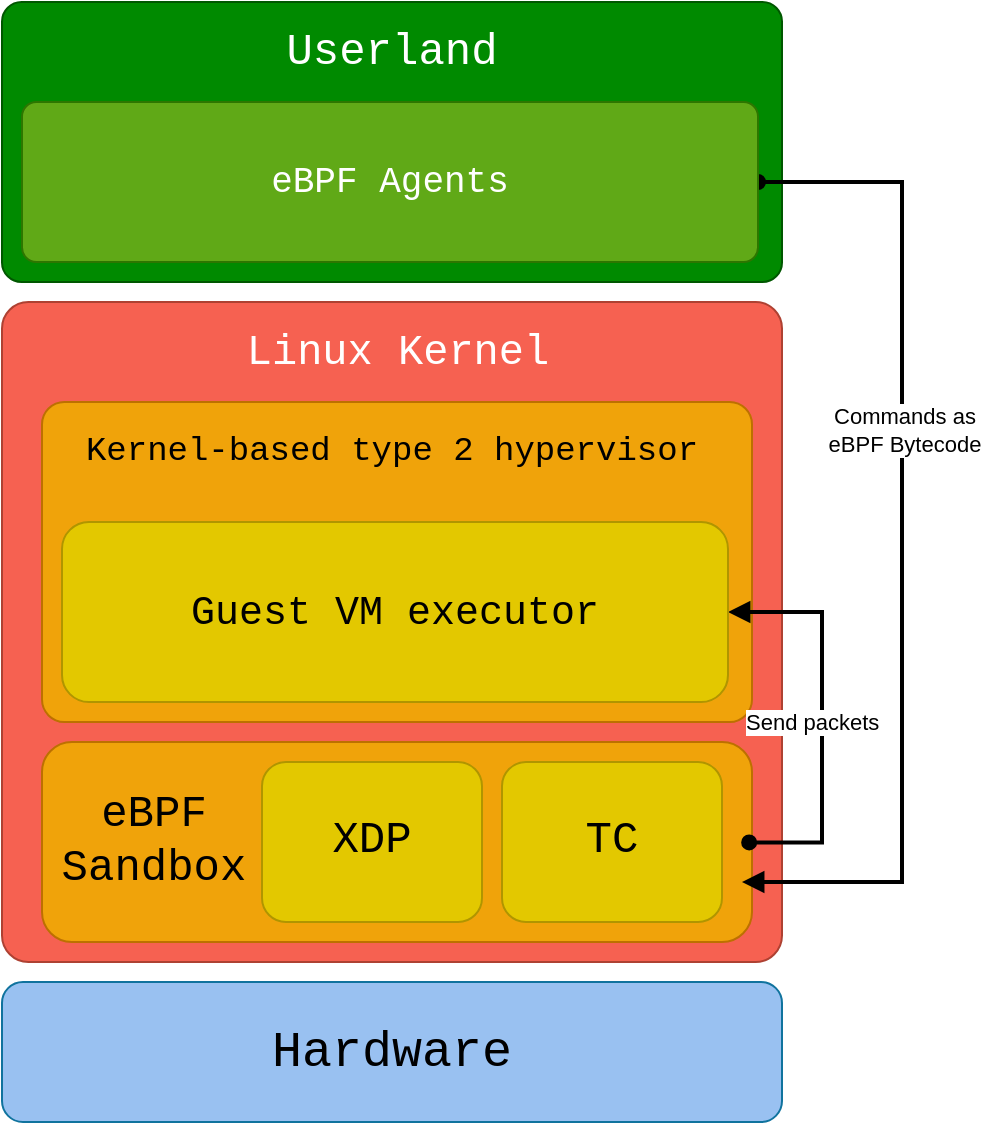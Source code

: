 <mxfile version="24.8.4">
  <diagram name="Page-1" id="dUJxD5Jq4gBw1YblnPDF">
    <mxGraphModel dx="989" dy="615" grid="1" gridSize="10" guides="1" tooltips="1" connect="1" arrows="1" fold="1" page="1" pageScale="1" pageWidth="850" pageHeight="1100" math="0" shadow="0">
      <root>
        <mxCell id="0" />
        <mxCell id="1" parent="0" />
        <mxCell id="bRfGZEoEgHbMcgY7yq1g-24" value="&lt;font style=&quot;font-size: 25px;&quot;&gt;Hardware&lt;/font&gt;" style="rounded=1;whiteSpace=wrap;html=1;fontFamily=Courier New;fillColor=#99c1f1;strokeColor=#10739e;fontSize=25;" parent="1" vertex="1">
          <mxGeometry x="190" y="620" width="390" height="70" as="geometry" />
        </mxCell>
        <mxCell id="bRfGZEoEgHbMcgY7yq1g-25" value="" style="rounded=1;whiteSpace=wrap;html=1;fontFamily=Courier New;fillColor=#f66151;strokeColor=#ae4132;arcSize=4;" parent="1" vertex="1">
          <mxGeometry x="190" y="280" width="390" height="330" as="geometry" />
        </mxCell>
        <mxCell id="bRfGZEoEgHbMcgY7yq1g-26" value="" style="rounded=1;whiteSpace=wrap;html=1;fontFamily=Courier New;fillColor=#f0a30a;fontColor=#000000;strokeColor=#BD7000;" parent="1" vertex="1">
          <mxGeometry x="210" y="500" width="355" height="100" as="geometry" />
        </mxCell>
        <mxCell id="bRfGZEoEgHbMcgY7yq1g-28" value="eBPF Sandbox" style="text;html=1;align=center;verticalAlign=middle;whiteSpace=wrap;rounded=0;fontFamily=Courier New;fontSize=22;" parent="1" vertex="1">
          <mxGeometry x="236" y="535" width="60" height="30" as="geometry" />
        </mxCell>
        <mxCell id="bRfGZEoEgHbMcgY7yq1g-29" value="" style="rounded=1;whiteSpace=wrap;html=1;fontFamily=Courier New;arcSize=7;fillColor=#f0a30a;fontColor=#000000;strokeColor=#BD7000;" parent="1" vertex="1">
          <mxGeometry x="210" y="330" width="355" height="160" as="geometry" />
        </mxCell>
        <mxCell id="bRfGZEoEgHbMcgY7yq1g-38" style="edgeStyle=orthogonalEdgeStyle;rounded=0;orthogonalLoop=1;jettySize=auto;html=1;strokeWidth=2;endArrow=oval;endFill=1;startArrow=block;startFill=1;entryX=0.996;entryY=0.502;entryDx=0;entryDy=0;entryPerimeter=0;" parent="1" source="bRfGZEoEgHbMcgY7yq1g-32" target="bRfGZEoEgHbMcgY7yq1g-26" edge="1">
          <mxGeometry relative="1" as="geometry">
            <Array as="points">
              <mxPoint x="600" y="435" />
              <mxPoint x="600" y="550" />
            </Array>
            <mxPoint x="570" y="550" as="targetPoint" />
          </mxGeometry>
        </mxCell>
        <mxCell id="bRfGZEoEgHbMcgY7yq1g-39" value="&lt;div&gt;Send packets&lt;/div&gt;" style="edgeLabel;html=1;align=left;verticalAlign=middle;resizable=0;points=[];" parent="bRfGZEoEgHbMcgY7yq1g-38" vertex="1" connectable="0">
          <mxGeometry x="0.391" y="1" relative="1" as="geometry">
            <mxPoint x="-41" y="-36" as="offset" />
          </mxGeometry>
        </mxCell>
        <mxCell id="bRfGZEoEgHbMcgY7yq1g-30" value="Kernel-based type 2 hypervisor" style="text;html=1;align=center;verticalAlign=middle;whiteSpace=wrap;rounded=0;fontSize=17;fontFamily=Courier New;" parent="1" vertex="1">
          <mxGeometry x="220" y="340" width="330" height="30" as="geometry" />
        </mxCell>
        <mxCell id="bRfGZEoEgHbMcgY7yq1g-32" value="Guest VM executor" style="rounded=1;whiteSpace=wrap;html=1;fontFamily=Courier New;fontSize=20;fillColor=#e3c800;fontColor=#000000;strokeColor=#B09500;" parent="1" vertex="1">
          <mxGeometry x="220" y="390" width="333" height="90" as="geometry" />
        </mxCell>
        <mxCell id="bRfGZEoEgHbMcgY7yq1g-33" value="&lt;font color=&quot;#ffffff&quot;&gt;Linux Kernel&lt;/font&gt;" style="text;html=1;align=center;verticalAlign=middle;whiteSpace=wrap;rounded=0;fontSize=21;fontFamily=Courier New;" parent="1" vertex="1">
          <mxGeometry x="257.5" y="290" width="260" height="30" as="geometry" />
        </mxCell>
        <mxCell id="bRfGZEoEgHbMcgY7yq1g-34" value="" style="rounded=1;whiteSpace=wrap;html=1;fontFamily=Courier New;fillColor=#008a00;strokeColor=#005700;arcSize=7;fontColor=#ffffff;" parent="1" vertex="1">
          <mxGeometry x="190" y="130" width="390" height="140" as="geometry" />
        </mxCell>
        <mxCell id="bRfGZEoEgHbMcgY7yq1g-40" style="edgeStyle=orthogonalEdgeStyle;rounded=0;orthogonalLoop=1;jettySize=auto;html=1;startArrow=oval;startFill=1;endArrow=block;endFill=1;strokeWidth=2;" parent="1" source="bRfGZEoEgHbMcgY7yq1g-36" edge="1">
          <mxGeometry relative="1" as="geometry">
            <Array as="points">
              <mxPoint x="640" y="220" />
              <mxPoint x="640" y="570" />
              <mxPoint x="563" y="570" />
            </Array>
            <mxPoint x="560" y="570" as="targetPoint" />
          </mxGeometry>
        </mxCell>
        <mxCell id="bRfGZEoEgHbMcgY7yq1g-42" value="Commands as&lt;br&gt;eBPF Bytecode" style="edgeLabel;html=1;align=center;verticalAlign=middle;resizable=0;points=[];" parent="bRfGZEoEgHbMcgY7yq1g-40" vertex="1" connectable="0">
          <mxGeometry x="-0.219" y="1" relative="1" as="geometry">
            <mxPoint as="offset" />
          </mxGeometry>
        </mxCell>
        <mxCell id="bRfGZEoEgHbMcgY7yq1g-36" value="eBPF Agents" style="rounded=1;whiteSpace=wrap;html=1;fontFamily=Courier New;fillColor=#60a917;strokeColor=#2D7600;arcSize=9;fontColor=#ffffff;fontSize=18;" parent="1" vertex="1">
          <mxGeometry x="200" y="180" width="368" height="80" as="geometry" />
        </mxCell>
        <mxCell id="bRfGZEoEgHbMcgY7yq1g-37" value="Userland" style="text;html=1;align=center;verticalAlign=middle;whiteSpace=wrap;rounded=0;fontColor=#ffffff;fontSize=22;fontFamily=Courier New;" parent="1" vertex="1">
          <mxGeometry x="210" y="141" width="350" height="30" as="geometry" />
        </mxCell>
        <mxCell id="bRfGZEoEgHbMcgY7yq1g-27" value="TC" style="rounded=1;whiteSpace=wrap;html=1;fontFamily=Courier New;fontSize=22;fillColor=#e3c800;fontColor=#000000;strokeColor=#B09500;" parent="1" vertex="1">
          <mxGeometry x="440" y="510" width="110" height="80" as="geometry" />
        </mxCell>
        <mxCell id="4K8sOnvO-fVXav3zB57s-1" value="&lt;font style=&quot;font-size: 22px;&quot;&gt;XDP&lt;/font&gt;" style="rounded=1;whiteSpace=wrap;html=1;fontFamily=Courier New;fontSize=22;fillColor=#e3c800;fontColor=#000000;strokeColor=#B09500;" vertex="1" parent="1">
          <mxGeometry x="320" y="510" width="110" height="80" as="geometry" />
        </mxCell>
      </root>
    </mxGraphModel>
  </diagram>
</mxfile>
